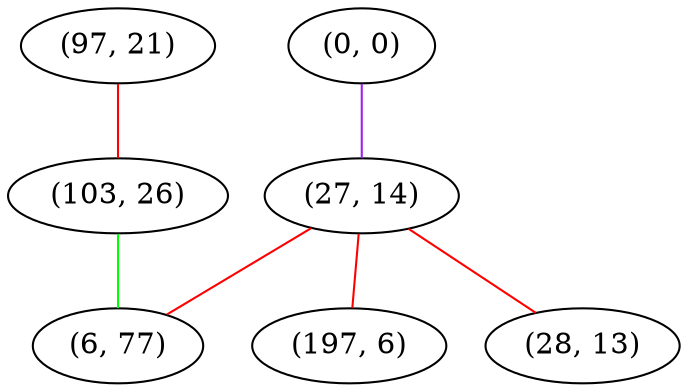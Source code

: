 graph "" {
"(97, 21)";
"(0, 0)";
"(27, 14)";
"(103, 26)";
"(197, 6)";
"(6, 77)";
"(28, 13)";
"(97, 21)" -- "(103, 26)"  [color=red, key=0, weight=1];
"(0, 0)" -- "(27, 14)"  [color=purple, key=0, weight=4];
"(27, 14)" -- "(28, 13)"  [color=red, key=0, weight=1];
"(27, 14)" -- "(197, 6)"  [color=red, key=0, weight=1];
"(27, 14)" -- "(6, 77)"  [color=red, key=0, weight=1];
"(103, 26)" -- "(6, 77)"  [color=green, key=0, weight=2];
}
